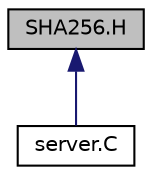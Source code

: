 digraph "SHA256.H"
{
 // LATEX_PDF_SIZE
  edge [fontname="Helvetica",fontsize="10",labelfontname="Helvetica",labelfontsize="10"];
  node [fontname="Helvetica",fontsize="10",shape=record];
  Node1 [label="SHA256.H",height=0.2,width=0.4,color="black", fillcolor="grey75", style="filled", fontcolor="black",tooltip="Contains the implementation of the check sum calculation."];
  Node1 -> Node2 [dir="back",color="midnightblue",fontsize="10",style="solid",fontname="Helvetica"];
  Node2 [label="server.C",height=0.2,width=0.4,color="black", fillcolor="white", style="filled",URL="$de/d69/server_8C.html",tooltip="contains the implementation of the server"];
}
